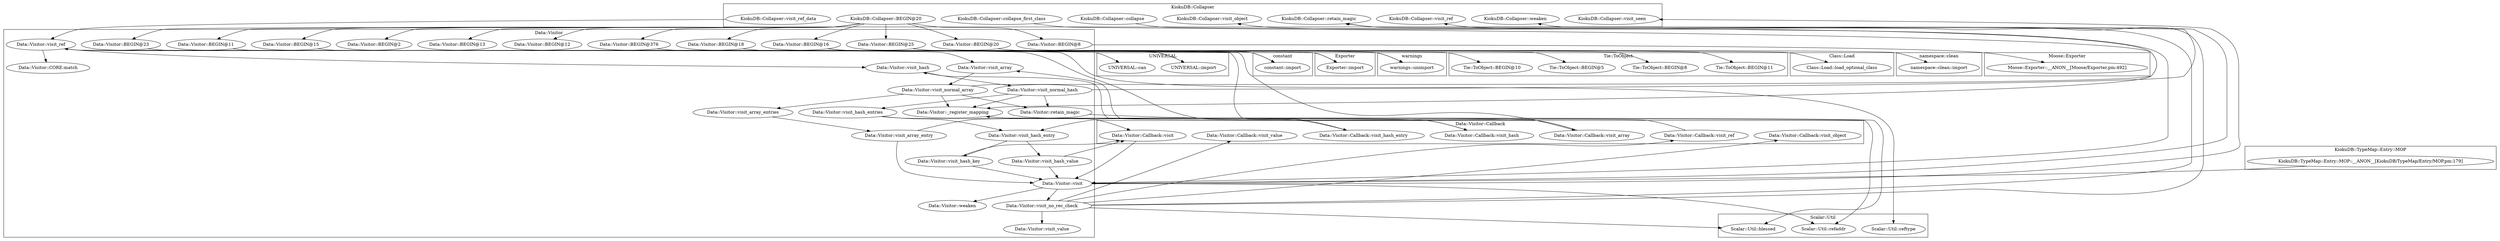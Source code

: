 digraph {
graph [overlap=false]
subgraph cluster_Scalar_Util {
	label="Scalar::Util";
	"Scalar::Util::refaddr";
	"Scalar::Util::reftype";
	"Scalar::Util::blessed";
}
subgraph cluster_constant {
	label="constant";
	"constant::import";
}
subgraph cluster_UNIVERSAL {
	label="UNIVERSAL";
	"UNIVERSAL::import";
	"UNIVERSAL::can";
}
subgraph cluster_Class_Load {
	label="Class::Load";
	"Class::Load::load_optional_class";
}
subgraph cluster_namespace_clean {
	label="namespace::clean";
	"namespace::clean::import";
}
subgraph cluster_warnings {
	label="warnings";
	"warnings::unimport";
}
subgraph cluster_Exporter {
	label="Exporter";
	"Exporter::import";
}
subgraph cluster_Tie_ToObject {
	label="Tie::ToObject";
	"Tie::ToObject::BEGIN@11";
	"Tie::ToObject::BEGIN@8";
	"Tie::ToObject::BEGIN@5";
	"Tie::ToObject::BEGIN@10";
}
subgraph cluster_KiokuDB_Collapser {
	label="KiokuDB::Collapser";
	"KiokuDB::Collapser::visit_ref_data";
	"KiokuDB::Collapser::BEGIN@20";
	"KiokuDB::Collapser::retain_magic";
	"KiokuDB::Collapser::weaken";
	"KiokuDB::Collapser::collapse_first_class";
	"KiokuDB::Collapser::visit_object";
	"KiokuDB::Collapser::collapse";
	"KiokuDB::Collapser::visit_ref";
	"KiokuDB::Collapser::visit_seen";
}
subgraph cluster_Data_Visitor_Callback {
	label="Data::Visitor::Callback";
	"Data::Visitor::Callback::visit_hash";
	"Data::Visitor::Callback::visit_value";
	"Data::Visitor::Callback::visit_array";
	"Data::Visitor::Callback::visit_hash_entry";
	"Data::Visitor::Callback::visit_ref";
	"Data::Visitor::Callback::visit";
	"Data::Visitor::Callback::visit_object";
}
subgraph cluster_Data_Visitor {
	label="Data::Visitor";
	"Data::Visitor::visit_array_entry";
	"Data::Visitor::visit_hash_entries";
	"Data::Visitor::visit_ref";
	"Data::Visitor::BEGIN@12";
	"Data::Visitor::visit_value";
	"Data::Visitor::BEGIN@13";
	"Data::Visitor::visit_array_entries";
	"Data::Visitor::visit_hash_value";
	"Data::Visitor::BEGIN@2";
	"Data::Visitor::CORE:match";
	"Data::Visitor::visit_normal_array";
	"Data::Visitor::BEGIN@23";
	"Data::Visitor::BEGIN@15";
	"Data::Visitor::visit_array";
	"Data::Visitor::visit_hash";
	"Data::Visitor::visit_hash_entry";
	"Data::Visitor::BEGIN@376";
	"Data::Visitor::BEGIN@16";
	"Data::Visitor::visit_no_rec_check";
	"Data::Visitor::BEGIN@25";
	"Data::Visitor::_register_mapping";
	"Data::Visitor::visit_normal_hash";
	"Data::Visitor::BEGIN@11";
	"Data::Visitor::BEGIN@20";
	"Data::Visitor::visit_hash_key";
	"Data::Visitor::BEGIN@18";
	"Data::Visitor::retain_magic";
	"Data::Visitor::visit";
	"Data::Visitor::BEGIN@8";
	"Data::Visitor::weaken";
}
subgraph cluster_KiokuDB_TypeMap_Entry_MOP {
	label="KiokuDB::TypeMap::Entry::MOP";
	"KiokuDB::TypeMap::Entry::MOP::__ANON__[KiokuDB/TypeMap/Entry/MOP.pm:179]";
}
subgraph cluster_Moose_Exporter {
	label="Moose::Exporter";
	"Moose::Exporter::__ANON__[Moose/Exporter.pm:492]";
}
"KiokuDB::Collapser::visit_ref_data" -> "Data::Visitor::visit_ref";
"Data::Visitor::Callback::visit_ref" -> "Data::Visitor::visit_ref";
"Data::Visitor::visit_no_rec_check" -> "KiokuDB::Collapser::visit_object";
"Data::Visitor::retain_magic" -> "Scalar::Util::blessed";
"Data::Visitor::visit_no_rec_check" -> "Scalar::Util::blessed";
"Data::Visitor::BEGIN@16" -> "Tie::ToObject::BEGIN@11";
"KiokuDB::Collapser::BEGIN@20" -> "Data::Visitor::BEGIN@16";
"Data::Visitor::visit_array_entry" -> "Data::Visitor::Callback::visit";
"Data::Visitor::visit_hash_value" -> "Data::Visitor::Callback::visit";
"Data::Visitor::visit_hash_key" -> "Data::Visitor::Callback::visit";
"Data::Visitor::BEGIN@16" -> "Tie::ToObject::BEGIN@5";
"KiokuDB::Collapser::BEGIN@20" -> "Data::Visitor::BEGIN@25";
"Data::Visitor::visit_no_rec_check" -> "Data::Visitor::Callback::visit_ref";
"Data::Visitor::BEGIN@16" -> "UNIVERSAL::import";
"Data::Visitor::visit_hash_entries" -> "Data::Visitor::visit_hash_entry";
"Data::Visitor::Callback::visit_hash_entry" -> "Data::Visitor::visit_hash_entry";
"Data::Visitor::visit_array" -> "Data::Visitor::visit_normal_array";
"KiokuDB::Collapser::BEGIN@20" -> "Data::Visitor::BEGIN@23";
"Data::Visitor::visit_no_rec_check" -> "KiokuDB::Collapser::visit_ref";
"Data::Visitor::BEGIN@23" -> "constant::import";
"Data::Visitor::BEGIN@25" -> "constant::import";
"Data::Visitor::BEGIN@20" -> "namespace::clean::import";
"KiokuDB::Collapser::BEGIN@20" -> "Data::Visitor::BEGIN@2";
"Data::Visitor::visit_ref" -> "Data::Visitor::Callback::visit_array";
"Data::Visitor::visit_normal_hash" -> "Data::Visitor::visit_hash_entries";
"Data::Visitor::visit_normal_hash" -> "KiokuDB::Collapser::retain_magic";
"Data::Visitor::visit_normal_array" -> "KiokuDB::Collapser::retain_magic";
"Data::Visitor::visit" -> "KiokuDB::Collapser::visit_seen";
"Data::Visitor::visit_hash_entries" -> "Data::Visitor::Callback::visit_hash_entry";
"Data::Visitor::visit" -> "Data::Visitor::visit_no_rec_check";
"KiokuDB::Collapser::BEGIN@20" -> "Data::Visitor::BEGIN@11";
"Data::Visitor::visit_hash" -> "Data::Visitor::visit_normal_hash";
"Data::Visitor::visit_no_rec_check" -> "Data::Visitor::visit_value";
"Data::Visitor::BEGIN@8" -> "Moose::Exporter::__ANON__[Moose/Exporter.pm:492]";
"Data::Visitor::visit_ref" -> "Data::Visitor::Callback::visit_hash";
"Data::Visitor::visit_hash_entry" -> "Data::Visitor::visit_hash_value";
"Data::Visitor::BEGIN@15" -> "Exporter::import";
"Data::Visitor::BEGIN@11" -> "Exporter::import";
"KiokuDB::Collapser::BEGIN@20" -> "Data::Visitor::BEGIN@15";
"Data::Visitor::visit_ref" -> "UNIVERSAL::can";
"Data::Visitor::visit_no_rec_check" -> "Data::Visitor::Callback::visit_object";
"KiokuDB::Collapser::BEGIN@20" -> "Data::Visitor::BEGIN@18";
"Data::Visitor::BEGIN@25" -> "Class::Load::load_optional_class";
"Data::Visitor::BEGIN@376" -> "warnings::unimport";
"Data::Visitor::BEGIN@18" -> "warnings::unimport";
"Data::Visitor::visit_array_entry" -> "Data::Visitor::visit";
"Data::Visitor::visit_hash_value" -> "Data::Visitor::visit";
"KiokuDB::Collapser::collapse" -> "Data::Visitor::visit";
"KiokuDB::TypeMap::Entry::MOP::__ANON__[KiokuDB/TypeMap/Entry/MOP.pm:179]" -> "Data::Visitor::visit";
"Data::Visitor::visit_hash_key" -> "Data::Visitor::visit";
"Data::Visitor::Callback::visit" -> "Data::Visitor::visit";
"Data::Visitor::visit_ref" -> "Scalar::Util::reftype";
"Data::Visitor::visit_ref" -> "Data::Visitor::CORE:match";
"Data::Visitor::visit_normal_array" -> "Data::Visitor::visit_array_entries";
"Data::Visitor::visit_ref" -> "Data::Visitor::visit_hash";
"Data::Visitor::Callback::visit_hash" -> "Data::Visitor::visit_hash";
"Data::Visitor::visit_normal_hash" -> "Data::Visitor::retain_magic";
"Data::Visitor::visit_normal_array" -> "Data::Visitor::retain_magic";
"KiokuDB::Collapser::BEGIN@20" -> "Data::Visitor::BEGIN@8";
"Data::Visitor::visit_no_rec_check" -> "Data::Visitor::Callback::visit_value";
"Data::Visitor::visit_ref" -> "Data::Visitor::visit_array";
"Data::Visitor::Callback::visit_array" -> "Data::Visitor::visit_array";
"Data::Visitor::visit_hash_entry" -> "Data::Visitor::visit_hash_key";
"KiokuDB::Collapser::BEGIN@20" -> "Data::Visitor::BEGIN@12";
"Data::Visitor::visit_array_entries" -> "Data::Visitor::visit_array_entry";
"Data::Visitor::visit" -> "Data::Visitor::weaken";
"Data::Visitor::BEGIN@16" -> "Tie::ToObject::BEGIN@10";
"Data::Visitor::_register_mapping" -> "Scalar::Util::refaddr";
"Data::Visitor::visit" -> "Scalar::Util::refaddr";
"Data::Visitor::visit" -> "KiokuDB::Collapser::weaken";
"KiokuDB::Collapser::BEGIN@20" -> "Data::Visitor::BEGIN@20";
"KiokuDB::Collapser::BEGIN@20" -> "Data::Visitor::BEGIN@13";
"Data::Visitor::BEGIN@16" -> "Tie::ToObject::BEGIN@8";
"KiokuDB::Collapser::BEGIN@20" -> "Data::Visitor::BEGIN@376";
"KiokuDB::Collapser::collapse_first_class" -> "Data::Visitor::_register_mapping";
"Data::Visitor::Callback::visit_hash" -> "Data::Visitor::_register_mapping";
"Data::Visitor::Callback::visit_array" -> "Data::Visitor::_register_mapping";
"Data::Visitor::visit_normal_hash" -> "Data::Visitor::_register_mapping";
"Data::Visitor::visit_normal_array" -> "Data::Visitor::_register_mapping";
}

